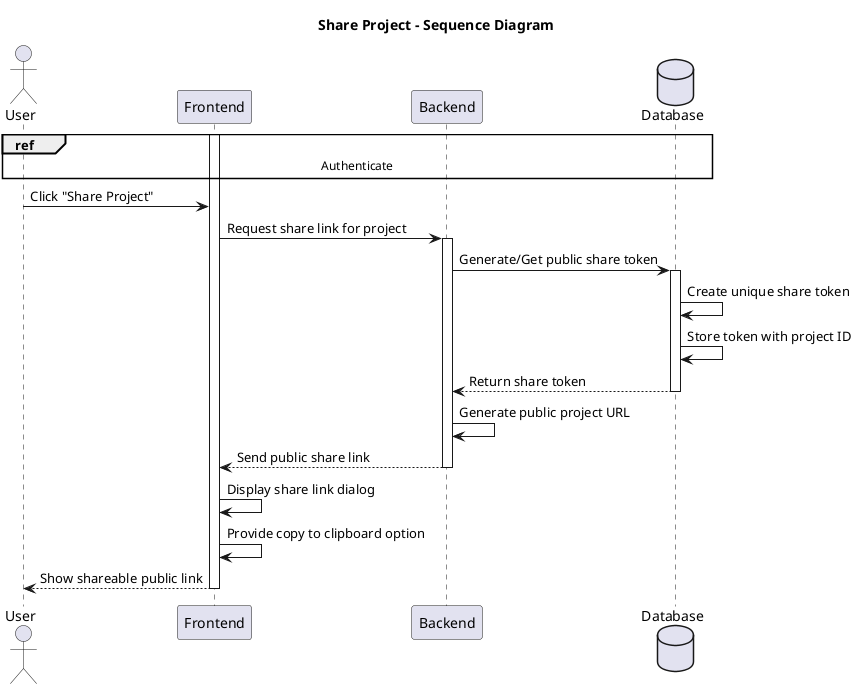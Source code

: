 @startuml
title Share Project - Sequence Diagram

actor User
participant Frontend
participant Backend
database Database

ref over User, Database: Authenticate

activate Frontend

User -> Frontend: Click "Share Project"
Frontend -> Backend: Request share link for project
activate Backend

Backend -> Database: Generate/Get public share token
activate Database
Database -> Database: Create unique share token
Database -> Database: Store token with project ID
Database --> Backend: Return share token
deactivate Database

Backend -> Backend: Generate public project URL
Backend --> Frontend: Send public share link
deactivate Backend

Frontend -> Frontend: Display share link dialog
Frontend -> Frontend: Provide copy to clipboard option
Frontend --> User: Show shareable public link
deactivate Frontend

@enduml